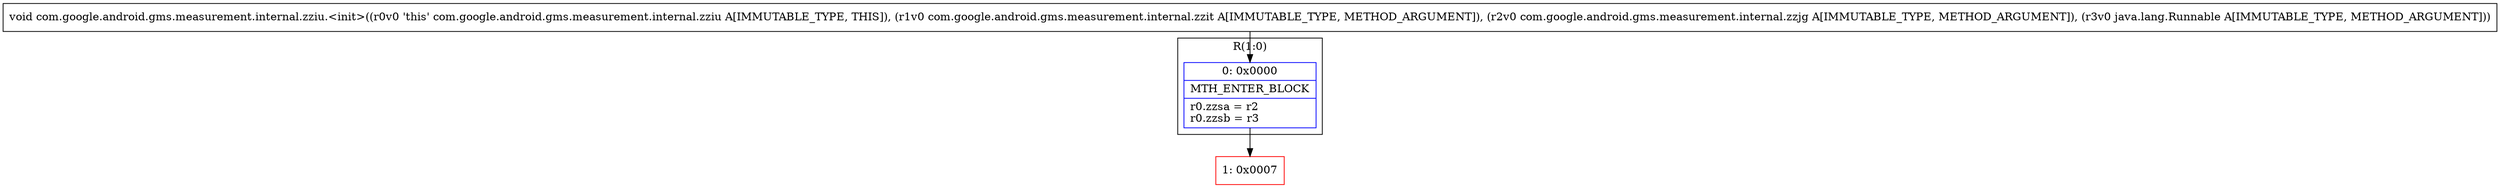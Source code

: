 digraph "CFG forcom.google.android.gms.measurement.internal.zziu.\<init\>(Lcom\/google\/android\/gms\/measurement\/internal\/zzit;Lcom\/google\/android\/gms\/measurement\/internal\/zzjg;Ljava\/lang\/Runnable;)V" {
subgraph cluster_Region_475560402 {
label = "R(1:0)";
node [shape=record,color=blue];
Node_0 [shape=record,label="{0\:\ 0x0000|MTH_ENTER_BLOCK\l|r0.zzsa = r2\lr0.zzsb = r3\l}"];
}
Node_1 [shape=record,color=red,label="{1\:\ 0x0007}"];
MethodNode[shape=record,label="{void com.google.android.gms.measurement.internal.zziu.\<init\>((r0v0 'this' com.google.android.gms.measurement.internal.zziu A[IMMUTABLE_TYPE, THIS]), (r1v0 com.google.android.gms.measurement.internal.zzit A[IMMUTABLE_TYPE, METHOD_ARGUMENT]), (r2v0 com.google.android.gms.measurement.internal.zzjg A[IMMUTABLE_TYPE, METHOD_ARGUMENT]), (r3v0 java.lang.Runnable A[IMMUTABLE_TYPE, METHOD_ARGUMENT])) }"];
MethodNode -> Node_0;
Node_0 -> Node_1;
}

